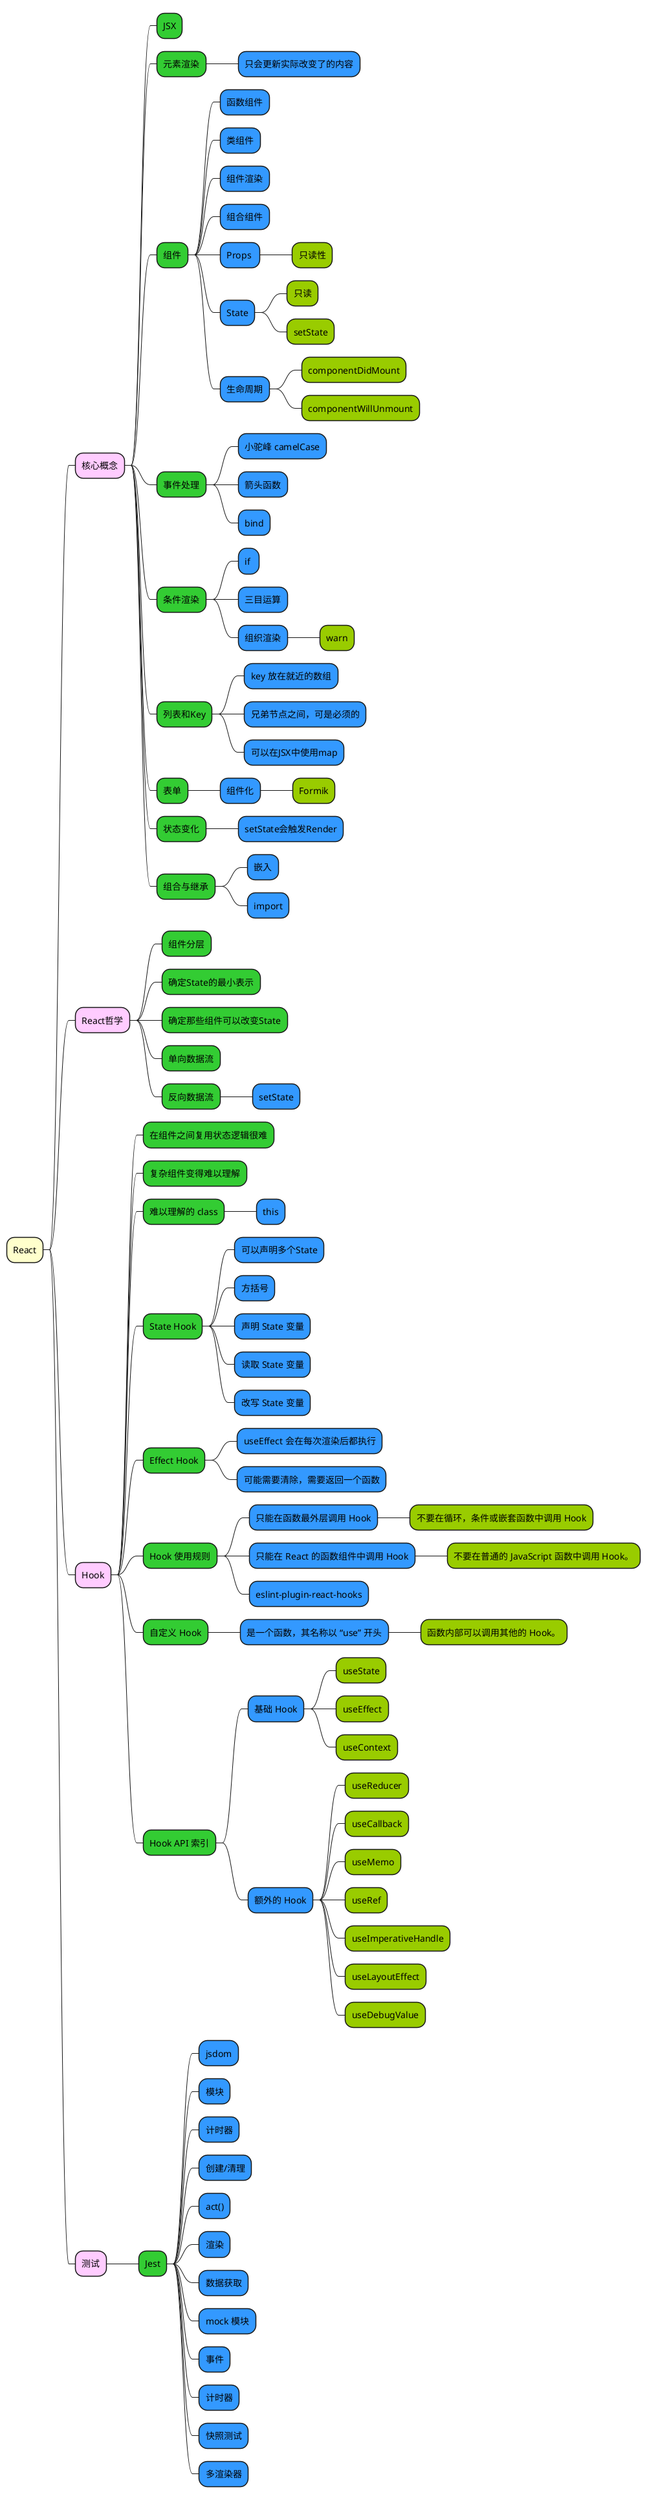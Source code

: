 @startmindmap
<style>
mindmapDiagram {
    node {
        BackgroundColor lightGreen
    }
    :depth(0) {
        BackGroundColor #ffffcc
    }
    :depth(1) {
        BackGroundColor #ffccff
    }
    :depth(2) {
        BackGroundColor #33cc33
    }
    :depth(3) {
        BackGroundColor #3399ff
    }
    :depth(4) {
        BackGroundColor #99cc00
    }
    :depth(5) {
        BackGroundColor #999966
    }
    boxless {
        FontColor darkgreen
    }
}
</style>
* React
** 核心概念
*** JSX
*** 元素渲染
**** 只会更新实际改变了的内容
*** 组件
**** 函数组件
**** 类组件
**** 组件渲染
**** 组合组件
**** Props 
***** 只读性
**** State
***** 只读
***** setState
**** 生命周期
***** componentDidMount
***** componentWillUnmount
*** 事件处理
**** 小驼峰 camelCase
**** 箭头函数
**** bind
*** 条件渲染
**** if 
**** 三目运算
**** 组织渲染
***** warn
*** 列表和Key
**** key 放在就近的数组
**** 兄弟节点之间，可是必须的
**** 可以在JSX中使用map
*** 表单
**** 组件化
***** Formik
*** 状态变化
**** setState会触发Render
*** 组合与继承
**** 嵌入
**** import
** React哲学
*** 组件分层
*** 确定State的最小表示
*** 确定那些组件可以改变State
*** 单向数据流
*** 反向数据流
**** setState
** Hook
*** 在组件之间复用状态逻辑很难
*** 复杂组件变得难以理解
*** 难以理解的 class
**** this
*** State Hook
**** 可以声明多个State
**** 方括号
**** 声明 State 变量
**** 读取 State 变量
**** 改写 State 变量
*** Effect Hook
**** useEffect 会在每次渲染后都执行
**** 可能需要清除，需要返回一个函数
*** Hook 使用规则
**** 只能在函数最外层调用 Hook
***** 不要在循环，条件或嵌套函数中调用 Hook
**** 只能在 React 的函数组件中调用 Hook
***** 不要在普通的 JavaScript 函数中调用 Hook。
****  eslint-plugin-react-hooks
*** 自定义 Hook
**** 是一个函数，其名称以 “use” 开头
***** 函数内部可以调用其他的 Hook。
*** Hook API 索引
**** 基础 Hook
***** useState
***** useEffect
***** useContext
**** 额外的 Hook
***** useReducer
***** useCallback
***** useMemo
***** useRef
***** useImperativeHandle
***** useLayoutEffect
***** useDebugValue
** 测试
*** Jest
**** jsdom
**** 模块
**** 计时器
**** 创建/清理
**** act()
**** 渲染
**** 数据获取
**** mock 模块
**** 事件
**** 计时器
**** 快照测试
**** 多渲染器

@endmindmap